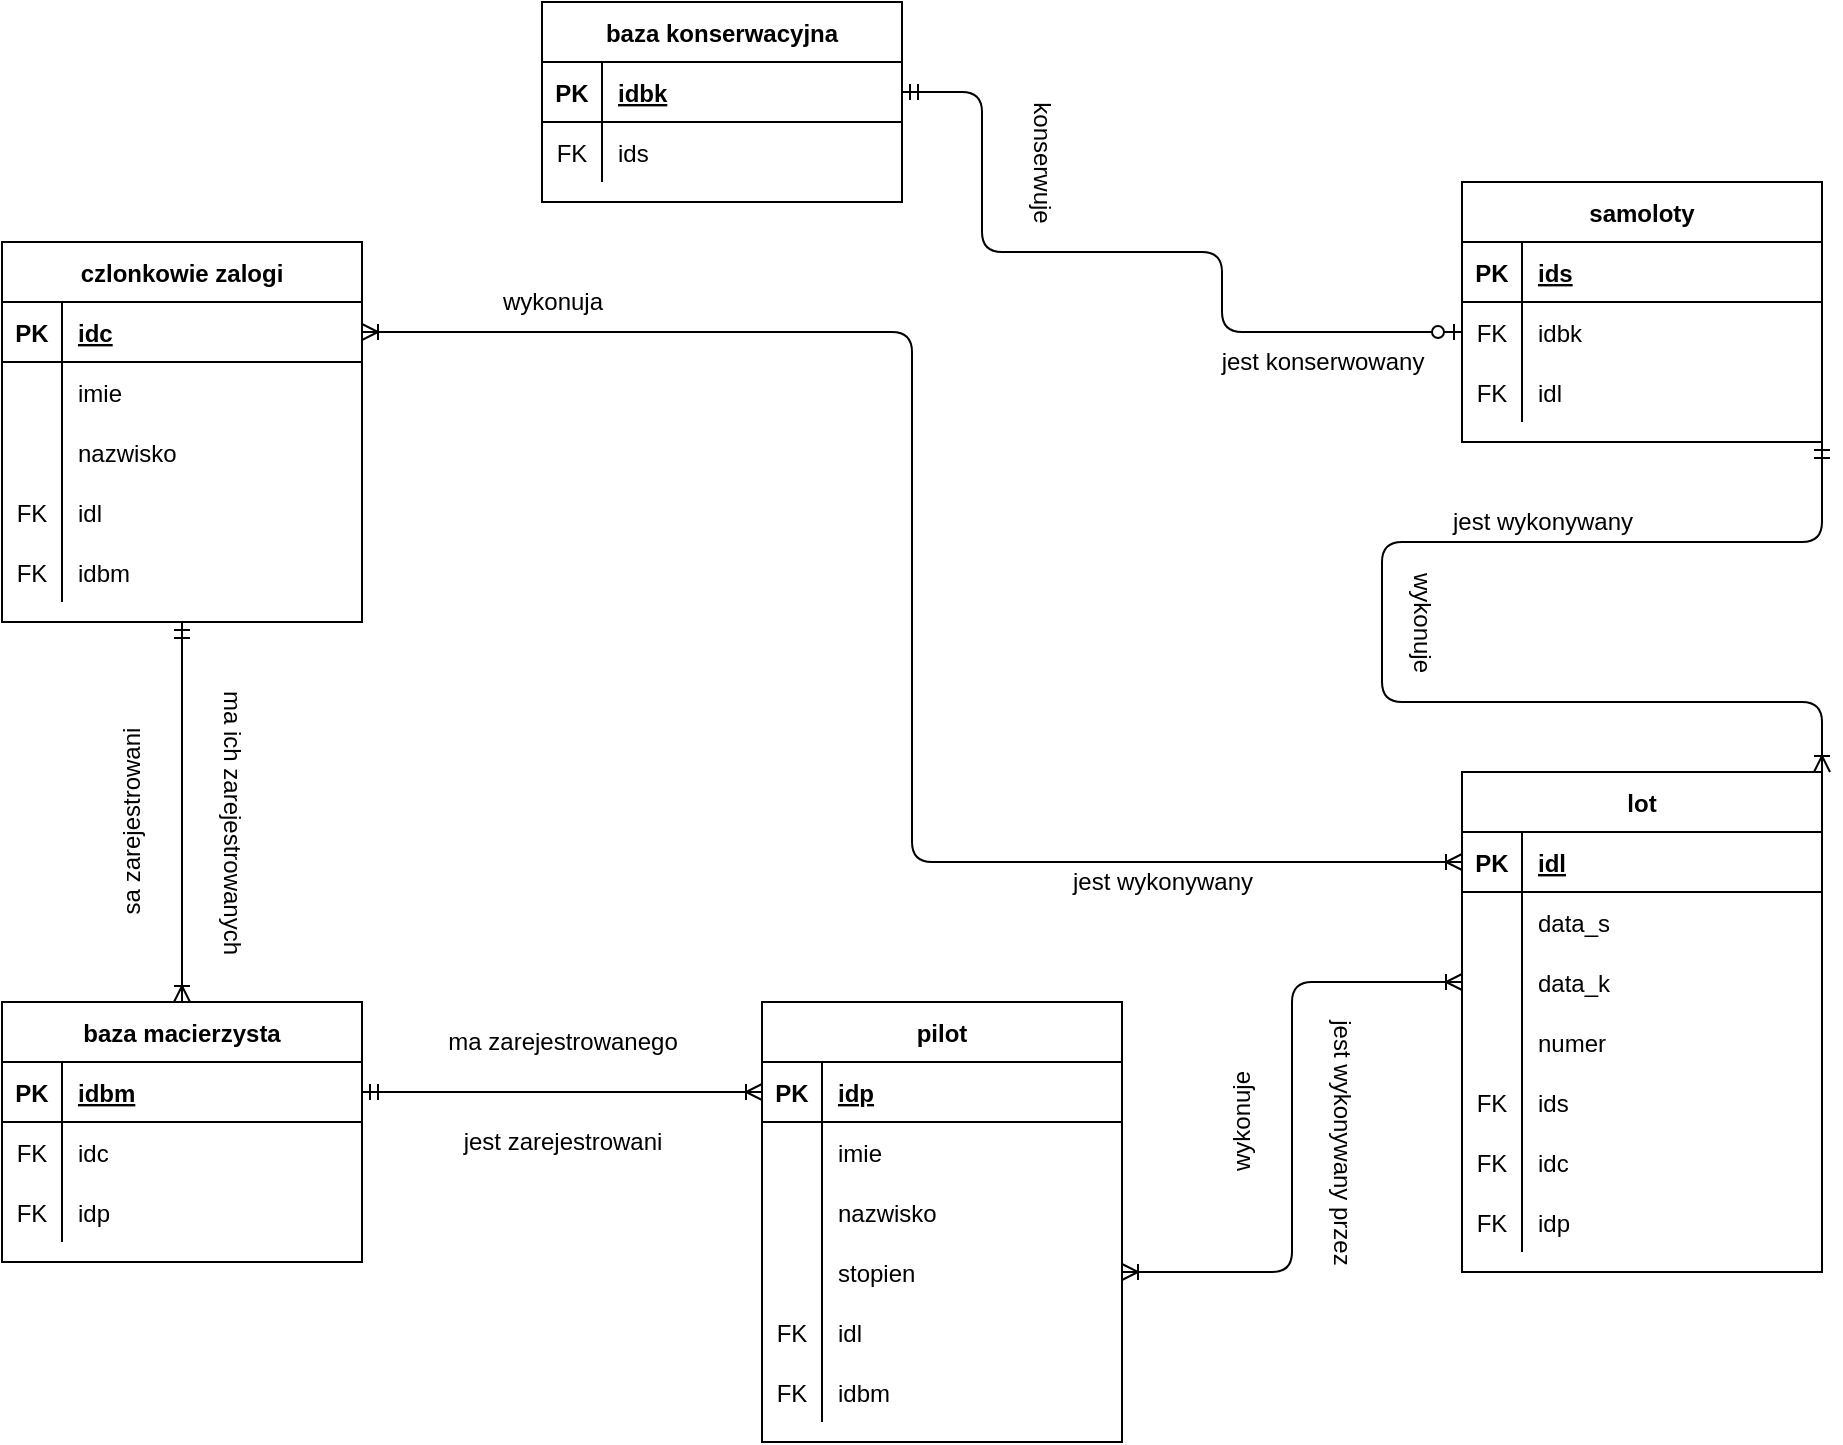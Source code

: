 <mxfile version="13.7.3" type="github">
  <diagram id="u0zVZeL-fCIfDyML3wyE" name="Page-1">
    <mxGraphModel dx="1382" dy="1964" grid="1" gridSize="10" guides="1" tooltips="1" connect="1" arrows="1" fold="1" page="1" pageScale="1" pageWidth="827" pageHeight="1169" math="0" shadow="0">
      <root>
        <mxCell id="0" />
        <mxCell id="1" parent="0" />
        <mxCell id="rweDv9cfRNjUbK9W2Be7-40" value="baza macierzysta" style="shape=table;startSize=30;container=1;collapsible=1;childLayout=tableLayout;fixedRows=1;rowLines=0;fontStyle=1;align=center;resizeLast=1;" vertex="1" parent="1">
          <mxGeometry x="20" y="450" width="180" height="130" as="geometry" />
        </mxCell>
        <mxCell id="rweDv9cfRNjUbK9W2Be7-41" value="" style="shape=partialRectangle;collapsible=0;dropTarget=0;pointerEvents=0;fillColor=none;top=0;left=0;bottom=1;right=0;points=[[0,0.5],[1,0.5]];portConstraint=eastwest;" vertex="1" parent="rweDv9cfRNjUbK9W2Be7-40">
          <mxGeometry y="30" width="180" height="30" as="geometry" />
        </mxCell>
        <mxCell id="rweDv9cfRNjUbK9W2Be7-42" value="PK" style="shape=partialRectangle;connectable=0;fillColor=none;top=0;left=0;bottom=0;right=0;fontStyle=1;overflow=hidden;" vertex="1" parent="rweDv9cfRNjUbK9W2Be7-41">
          <mxGeometry width="30" height="30" as="geometry" />
        </mxCell>
        <mxCell id="rweDv9cfRNjUbK9W2Be7-43" value="idbm" style="shape=partialRectangle;connectable=0;fillColor=none;top=0;left=0;bottom=0;right=0;align=left;spacingLeft=6;fontStyle=5;overflow=hidden;" vertex="1" parent="rweDv9cfRNjUbK9W2Be7-41">
          <mxGeometry x="30" width="150" height="30" as="geometry" />
        </mxCell>
        <mxCell id="rweDv9cfRNjUbK9W2Be7-44" value="" style="shape=partialRectangle;collapsible=0;dropTarget=0;pointerEvents=0;fillColor=none;top=0;left=0;bottom=0;right=0;points=[[0,0.5],[1,0.5]];portConstraint=eastwest;" vertex="1" parent="rweDv9cfRNjUbK9W2Be7-40">
          <mxGeometry y="60" width="180" height="30" as="geometry" />
        </mxCell>
        <mxCell id="rweDv9cfRNjUbK9W2Be7-45" value="FK" style="shape=partialRectangle;connectable=0;fillColor=none;top=0;left=0;bottom=0;right=0;editable=1;overflow=hidden;" vertex="1" parent="rweDv9cfRNjUbK9W2Be7-44">
          <mxGeometry width="30" height="30" as="geometry" />
        </mxCell>
        <mxCell id="rweDv9cfRNjUbK9W2Be7-46" value="idc" style="shape=partialRectangle;connectable=0;fillColor=none;top=0;left=0;bottom=0;right=0;align=left;spacingLeft=6;overflow=hidden;" vertex="1" parent="rweDv9cfRNjUbK9W2Be7-44">
          <mxGeometry x="30" width="150" height="30" as="geometry" />
        </mxCell>
        <mxCell id="rweDv9cfRNjUbK9W2Be7-47" value="" style="shape=partialRectangle;collapsible=0;dropTarget=0;pointerEvents=0;fillColor=none;top=0;left=0;bottom=0;right=0;points=[[0,0.5],[1,0.5]];portConstraint=eastwest;" vertex="1" parent="rweDv9cfRNjUbK9W2Be7-40">
          <mxGeometry y="90" width="180" height="30" as="geometry" />
        </mxCell>
        <mxCell id="rweDv9cfRNjUbK9W2Be7-48" value="FK" style="shape=partialRectangle;connectable=0;fillColor=none;top=0;left=0;bottom=0;right=0;editable=1;overflow=hidden;" vertex="1" parent="rweDv9cfRNjUbK9W2Be7-47">
          <mxGeometry width="30" height="30" as="geometry" />
        </mxCell>
        <mxCell id="rweDv9cfRNjUbK9W2Be7-49" value="idp" style="shape=partialRectangle;connectable=0;fillColor=none;top=0;left=0;bottom=0;right=0;align=left;spacingLeft=6;overflow=hidden;" vertex="1" parent="rweDv9cfRNjUbK9W2Be7-47">
          <mxGeometry x="30" width="150" height="30" as="geometry" />
        </mxCell>
        <mxCell id="rweDv9cfRNjUbK9W2Be7-122" value="" style="edgeStyle=orthogonalEdgeStyle;fontSize=12;html=1;endArrow=ERoneToMany;startArrow=ERmandOne;entryX=1;entryY=0;entryDx=0;entryDy=0;exitX=1;exitY=1;exitDx=0;exitDy=0;" edge="1" parent="1" source="rweDv9cfRNjUbK9W2Be7-1" target="rweDv9cfRNjUbK9W2Be7-53">
          <mxGeometry width="100" height="100" relative="1" as="geometry">
            <mxPoint x="680" y="390" as="sourcePoint" />
            <mxPoint x="780" y="290" as="targetPoint" />
            <Array as="points">
              <mxPoint x="930" y="220" />
              <mxPoint x="710" y="220" />
              <mxPoint x="710" y="300" />
              <mxPoint x="930" y="300" />
            </Array>
          </mxGeometry>
        </mxCell>
        <mxCell id="rweDv9cfRNjUbK9W2Be7-123" value="" style="edgeStyle=orthogonalEdgeStyle;fontSize=12;html=1;endArrow=ERoneToMany;startArrow=ERoneToMany;entryX=0;entryY=0.5;entryDx=0;entryDy=0;exitX=1;exitY=0.5;exitDx=0;exitDy=0;" edge="1" parent="1" source="rweDv9cfRNjUbK9W2Be7-37" target="rweDv9cfRNjUbK9W2Be7-60">
          <mxGeometry width="100" height="100" relative="1" as="geometry">
            <mxPoint x="630" y="590" as="sourcePoint" />
            <mxPoint x="730" y="490" as="targetPoint" />
          </mxGeometry>
        </mxCell>
        <mxCell id="rweDv9cfRNjUbK9W2Be7-124" value="" style="edgeStyle=orthogonalEdgeStyle;fontSize=12;html=1;endArrow=ERoneToMany;startArrow=ERoneToMany;entryX=0;entryY=0.5;entryDx=0;entryDy=0;exitX=1;exitY=0.5;exitDx=0;exitDy=0;" edge="1" parent="1" source="rweDv9cfRNjUbK9W2Be7-15" target="rweDv9cfRNjUbK9W2Be7-54">
          <mxGeometry width="100" height="100" relative="1" as="geometry">
            <mxPoint x="600" y="420" as="sourcePoint" />
            <mxPoint x="700" y="320" as="targetPoint" />
          </mxGeometry>
        </mxCell>
        <mxCell id="rweDv9cfRNjUbK9W2Be7-125" value="" style="edgeStyle=orthogonalEdgeStyle;fontSize=12;html=1;endArrow=ERzeroToOne;startArrow=ERmandOne;entryX=0;entryY=0.5;entryDx=0;entryDy=0;exitX=1;exitY=0.5;exitDx=0;exitDy=0;" edge="1" parent="1" source="rweDv9cfRNjUbK9W2Be7-88" target="rweDv9cfRNjUbK9W2Be7-5">
          <mxGeometry width="100" height="100" relative="1" as="geometry">
            <mxPoint x="610" y="90" as="sourcePoint" />
            <mxPoint x="710" y="-10" as="targetPoint" />
            <Array as="points">
              <mxPoint x="510" y="-5" />
              <mxPoint x="510" y="75" />
              <mxPoint x="630" y="75" />
              <mxPoint x="630" y="115" />
            </Array>
          </mxGeometry>
        </mxCell>
        <mxCell id="rweDv9cfRNjUbK9W2Be7-126" value="" style="edgeStyle=orthogonalEdgeStyle;fontSize=12;html=1;endArrow=ERoneToMany;startArrow=ERmandOne;entryX=0;entryY=0.5;entryDx=0;entryDy=0;exitX=1;exitY=0.5;exitDx=0;exitDy=0;" edge="1" parent="1" source="rweDv9cfRNjUbK9W2Be7-41" target="rweDv9cfRNjUbK9W2Be7-28">
          <mxGeometry width="100" height="100" relative="1" as="geometry">
            <mxPoint x="270" y="620" as="sourcePoint" />
            <mxPoint x="370" y="520" as="targetPoint" />
          </mxGeometry>
        </mxCell>
        <mxCell id="rweDv9cfRNjUbK9W2Be7-27" value="pilot" style="shape=table;startSize=30;container=1;collapsible=1;childLayout=tableLayout;fixedRows=1;rowLines=0;fontStyle=1;align=center;resizeLast=1;" vertex="1" parent="1">
          <mxGeometry x="400" y="450" width="180" height="220" as="geometry" />
        </mxCell>
        <mxCell id="rweDv9cfRNjUbK9W2Be7-28" value="" style="shape=partialRectangle;collapsible=0;dropTarget=0;pointerEvents=0;fillColor=none;top=0;left=0;bottom=1;right=0;points=[[0,0.5],[1,0.5]];portConstraint=eastwest;" vertex="1" parent="rweDv9cfRNjUbK9W2Be7-27">
          <mxGeometry y="30" width="180" height="30" as="geometry" />
        </mxCell>
        <mxCell id="rweDv9cfRNjUbK9W2Be7-29" value="PK" style="shape=partialRectangle;connectable=0;fillColor=none;top=0;left=0;bottom=0;right=0;fontStyle=1;overflow=hidden;" vertex="1" parent="rweDv9cfRNjUbK9W2Be7-28">
          <mxGeometry width="30" height="30" as="geometry" />
        </mxCell>
        <mxCell id="rweDv9cfRNjUbK9W2Be7-30" value="idp" style="shape=partialRectangle;connectable=0;fillColor=none;top=0;left=0;bottom=0;right=0;align=left;spacingLeft=6;fontStyle=5;overflow=hidden;" vertex="1" parent="rweDv9cfRNjUbK9W2Be7-28">
          <mxGeometry x="30" width="150" height="30" as="geometry" />
        </mxCell>
        <mxCell id="rweDv9cfRNjUbK9W2Be7-31" value="" style="shape=partialRectangle;collapsible=0;dropTarget=0;pointerEvents=0;fillColor=none;top=0;left=0;bottom=0;right=0;points=[[0,0.5],[1,0.5]];portConstraint=eastwest;" vertex="1" parent="rweDv9cfRNjUbK9W2Be7-27">
          <mxGeometry y="60" width="180" height="30" as="geometry" />
        </mxCell>
        <mxCell id="rweDv9cfRNjUbK9W2Be7-32" value="" style="shape=partialRectangle;connectable=0;fillColor=none;top=0;left=0;bottom=0;right=0;editable=1;overflow=hidden;" vertex="1" parent="rweDv9cfRNjUbK9W2Be7-31">
          <mxGeometry width="30" height="30" as="geometry" />
        </mxCell>
        <mxCell id="rweDv9cfRNjUbK9W2Be7-33" value="imie" style="shape=partialRectangle;connectable=0;fillColor=none;top=0;left=0;bottom=0;right=0;align=left;spacingLeft=6;overflow=hidden;" vertex="1" parent="rweDv9cfRNjUbK9W2Be7-31">
          <mxGeometry x="30" width="150" height="30" as="geometry" />
        </mxCell>
        <mxCell id="rweDv9cfRNjUbK9W2Be7-34" value="" style="shape=partialRectangle;collapsible=0;dropTarget=0;pointerEvents=0;fillColor=none;top=0;left=0;bottom=0;right=0;points=[[0,0.5],[1,0.5]];portConstraint=eastwest;" vertex="1" parent="rweDv9cfRNjUbK9W2Be7-27">
          <mxGeometry y="90" width="180" height="30" as="geometry" />
        </mxCell>
        <mxCell id="rweDv9cfRNjUbK9W2Be7-35" value="" style="shape=partialRectangle;connectable=0;fillColor=none;top=0;left=0;bottom=0;right=0;editable=1;overflow=hidden;" vertex="1" parent="rweDv9cfRNjUbK9W2Be7-34">
          <mxGeometry width="30" height="30" as="geometry" />
        </mxCell>
        <mxCell id="rweDv9cfRNjUbK9W2Be7-36" value="nazwisko" style="shape=partialRectangle;connectable=0;fillColor=none;top=0;left=0;bottom=0;right=0;align=left;spacingLeft=6;overflow=hidden;" vertex="1" parent="rweDv9cfRNjUbK9W2Be7-34">
          <mxGeometry x="30" width="150" height="30" as="geometry" />
        </mxCell>
        <mxCell id="rweDv9cfRNjUbK9W2Be7-37" value="" style="shape=partialRectangle;collapsible=0;dropTarget=0;pointerEvents=0;fillColor=none;top=0;left=0;bottom=0;right=0;points=[[0,0.5],[1,0.5]];portConstraint=eastwest;" vertex="1" parent="rweDv9cfRNjUbK9W2Be7-27">
          <mxGeometry y="120" width="180" height="30" as="geometry" />
        </mxCell>
        <mxCell id="rweDv9cfRNjUbK9W2Be7-38" value="" style="shape=partialRectangle;connectable=0;fillColor=none;top=0;left=0;bottom=0;right=0;editable=1;overflow=hidden;" vertex="1" parent="rweDv9cfRNjUbK9W2Be7-37">
          <mxGeometry width="30" height="30" as="geometry" />
        </mxCell>
        <mxCell id="rweDv9cfRNjUbK9W2Be7-39" value="stopien" style="shape=partialRectangle;connectable=0;fillColor=none;top=0;left=0;bottom=0;right=0;align=left;spacingLeft=6;overflow=hidden;" vertex="1" parent="rweDv9cfRNjUbK9W2Be7-37">
          <mxGeometry x="30" width="150" height="30" as="geometry" />
        </mxCell>
        <mxCell id="rweDv9cfRNjUbK9W2Be7-110" style="shape=partialRectangle;collapsible=0;dropTarget=0;pointerEvents=0;fillColor=none;top=0;left=0;bottom=0;right=0;points=[[0,0.5],[1,0.5]];portConstraint=eastwest;" vertex="1" parent="rweDv9cfRNjUbK9W2Be7-27">
          <mxGeometry y="150" width="180" height="30" as="geometry" />
        </mxCell>
        <mxCell id="rweDv9cfRNjUbK9W2Be7-111" value="FK" style="shape=partialRectangle;connectable=0;fillColor=none;top=0;left=0;bottom=0;right=0;editable=1;overflow=hidden;" vertex="1" parent="rweDv9cfRNjUbK9W2Be7-110">
          <mxGeometry width="30" height="30" as="geometry" />
        </mxCell>
        <mxCell id="rweDv9cfRNjUbK9W2Be7-112" value="idl" style="shape=partialRectangle;connectable=0;fillColor=none;top=0;left=0;bottom=0;right=0;align=left;spacingLeft=6;overflow=hidden;" vertex="1" parent="rweDv9cfRNjUbK9W2Be7-110">
          <mxGeometry x="30" width="150" height="30" as="geometry" />
        </mxCell>
        <mxCell id="rweDv9cfRNjUbK9W2Be7-113" style="shape=partialRectangle;collapsible=0;dropTarget=0;pointerEvents=0;fillColor=none;top=0;left=0;bottom=0;right=0;points=[[0,0.5],[1,0.5]];portConstraint=eastwest;" vertex="1" parent="rweDv9cfRNjUbK9W2Be7-27">
          <mxGeometry y="180" width="180" height="30" as="geometry" />
        </mxCell>
        <mxCell id="rweDv9cfRNjUbK9W2Be7-114" value="FK" style="shape=partialRectangle;connectable=0;fillColor=none;top=0;left=0;bottom=0;right=0;editable=1;overflow=hidden;" vertex="1" parent="rweDv9cfRNjUbK9W2Be7-113">
          <mxGeometry width="30" height="30" as="geometry" />
        </mxCell>
        <mxCell id="rweDv9cfRNjUbK9W2Be7-115" value="idbm" style="shape=partialRectangle;connectable=0;fillColor=none;top=0;left=0;bottom=0;right=0;align=left;spacingLeft=6;overflow=hidden;" vertex="1" parent="rweDv9cfRNjUbK9W2Be7-113">
          <mxGeometry x="30" width="150" height="30" as="geometry" />
        </mxCell>
        <mxCell id="rweDv9cfRNjUbK9W2Be7-127" value="" style="edgeStyle=orthogonalEdgeStyle;fontSize=12;html=1;endArrow=ERoneToMany;startArrow=ERmandOne;entryX=0.5;entryY=0;entryDx=0;entryDy=0;exitX=0.5;exitY=1;exitDx=0;exitDy=0;" edge="1" parent="1" source="rweDv9cfRNjUbK9W2Be7-14" target="rweDv9cfRNjUbK9W2Be7-40">
          <mxGeometry width="100" height="100" relative="1" as="geometry">
            <mxPoint x="100" y="440" as="sourcePoint" />
            <mxPoint x="200" y="340" as="targetPoint" />
          </mxGeometry>
        </mxCell>
        <mxCell id="rweDv9cfRNjUbK9W2Be7-53" value="lot" style="shape=table;startSize=30;container=1;collapsible=1;childLayout=tableLayout;fixedRows=1;rowLines=0;fontStyle=1;align=center;resizeLast=1;" vertex="1" parent="1">
          <mxGeometry x="750" y="335" width="180" height="250" as="geometry" />
        </mxCell>
        <mxCell id="rweDv9cfRNjUbK9W2Be7-54" value="" style="shape=partialRectangle;collapsible=0;dropTarget=0;pointerEvents=0;fillColor=none;top=0;left=0;bottom=1;right=0;points=[[0,0.5],[1,0.5]];portConstraint=eastwest;" vertex="1" parent="rweDv9cfRNjUbK9W2Be7-53">
          <mxGeometry y="30" width="180" height="30" as="geometry" />
        </mxCell>
        <mxCell id="rweDv9cfRNjUbK9W2Be7-55" value="PK" style="shape=partialRectangle;connectable=0;fillColor=none;top=0;left=0;bottom=0;right=0;fontStyle=1;overflow=hidden;" vertex="1" parent="rweDv9cfRNjUbK9W2Be7-54">
          <mxGeometry width="30" height="30" as="geometry" />
        </mxCell>
        <mxCell id="rweDv9cfRNjUbK9W2Be7-56" value="idl" style="shape=partialRectangle;connectable=0;fillColor=none;top=0;left=0;bottom=0;right=0;align=left;spacingLeft=6;fontStyle=5;overflow=hidden;" vertex="1" parent="rweDv9cfRNjUbK9W2Be7-54">
          <mxGeometry x="30" width="150" height="30" as="geometry" />
        </mxCell>
        <mxCell id="rweDv9cfRNjUbK9W2Be7-57" value="" style="shape=partialRectangle;collapsible=0;dropTarget=0;pointerEvents=0;fillColor=none;top=0;left=0;bottom=0;right=0;points=[[0,0.5],[1,0.5]];portConstraint=eastwest;" vertex="1" parent="rweDv9cfRNjUbK9W2Be7-53">
          <mxGeometry y="60" width="180" height="30" as="geometry" />
        </mxCell>
        <mxCell id="rweDv9cfRNjUbK9W2Be7-58" value="" style="shape=partialRectangle;connectable=0;fillColor=none;top=0;left=0;bottom=0;right=0;editable=1;overflow=hidden;" vertex="1" parent="rweDv9cfRNjUbK9W2Be7-57">
          <mxGeometry width="30" height="30" as="geometry" />
        </mxCell>
        <mxCell id="rweDv9cfRNjUbK9W2Be7-59" value="data_s" style="shape=partialRectangle;connectable=0;fillColor=none;top=0;left=0;bottom=0;right=0;align=left;spacingLeft=6;overflow=hidden;" vertex="1" parent="rweDv9cfRNjUbK9W2Be7-57">
          <mxGeometry x="30" width="150" height="30" as="geometry" />
        </mxCell>
        <mxCell id="rweDv9cfRNjUbK9W2Be7-60" value="" style="shape=partialRectangle;collapsible=0;dropTarget=0;pointerEvents=0;fillColor=none;top=0;left=0;bottom=0;right=0;points=[[0,0.5],[1,0.5]];portConstraint=eastwest;" vertex="1" parent="rweDv9cfRNjUbK9W2Be7-53">
          <mxGeometry y="90" width="180" height="30" as="geometry" />
        </mxCell>
        <mxCell id="rweDv9cfRNjUbK9W2Be7-61" value="" style="shape=partialRectangle;connectable=0;fillColor=none;top=0;left=0;bottom=0;right=0;editable=1;overflow=hidden;" vertex="1" parent="rweDv9cfRNjUbK9W2Be7-60">
          <mxGeometry width="30" height="30" as="geometry" />
        </mxCell>
        <mxCell id="rweDv9cfRNjUbK9W2Be7-62" value="data_k" style="shape=partialRectangle;connectable=0;fillColor=none;top=0;left=0;bottom=0;right=0;align=left;spacingLeft=6;overflow=hidden;" vertex="1" parent="rweDv9cfRNjUbK9W2Be7-60">
          <mxGeometry x="30" width="150" height="30" as="geometry" />
        </mxCell>
        <mxCell id="rweDv9cfRNjUbK9W2Be7-63" value="" style="shape=partialRectangle;collapsible=0;dropTarget=0;pointerEvents=0;fillColor=none;top=0;left=0;bottom=0;right=0;points=[[0,0.5],[1,0.5]];portConstraint=eastwest;" vertex="1" parent="rweDv9cfRNjUbK9W2Be7-53">
          <mxGeometry y="120" width="180" height="30" as="geometry" />
        </mxCell>
        <mxCell id="rweDv9cfRNjUbK9W2Be7-64" value="" style="shape=partialRectangle;connectable=0;fillColor=none;top=0;left=0;bottom=0;right=0;editable=1;overflow=hidden;" vertex="1" parent="rweDv9cfRNjUbK9W2Be7-63">
          <mxGeometry width="30" height="30" as="geometry" />
        </mxCell>
        <mxCell id="rweDv9cfRNjUbK9W2Be7-65" value="numer" style="shape=partialRectangle;connectable=0;fillColor=none;top=0;left=0;bottom=0;right=0;align=left;spacingLeft=6;overflow=hidden;" vertex="1" parent="rweDv9cfRNjUbK9W2Be7-63">
          <mxGeometry x="30" width="150" height="30" as="geometry" />
        </mxCell>
        <mxCell id="rweDv9cfRNjUbK9W2Be7-116" style="shape=partialRectangle;collapsible=0;dropTarget=0;pointerEvents=0;fillColor=none;top=0;left=0;bottom=0;right=0;points=[[0,0.5],[1,0.5]];portConstraint=eastwest;" vertex="1" parent="rweDv9cfRNjUbK9W2Be7-53">
          <mxGeometry y="150" width="180" height="30" as="geometry" />
        </mxCell>
        <mxCell id="rweDv9cfRNjUbK9W2Be7-117" value="FK" style="shape=partialRectangle;connectable=0;fillColor=none;top=0;left=0;bottom=0;right=0;editable=1;overflow=hidden;" vertex="1" parent="rweDv9cfRNjUbK9W2Be7-116">
          <mxGeometry width="30" height="30" as="geometry" />
        </mxCell>
        <mxCell id="rweDv9cfRNjUbK9W2Be7-118" value="ids" style="shape=partialRectangle;connectable=0;fillColor=none;top=0;left=0;bottom=0;right=0;align=left;spacingLeft=6;overflow=hidden;" vertex="1" parent="rweDv9cfRNjUbK9W2Be7-116">
          <mxGeometry x="30" width="150" height="30" as="geometry" />
        </mxCell>
        <mxCell id="rweDv9cfRNjUbK9W2Be7-131" style="shape=partialRectangle;collapsible=0;dropTarget=0;pointerEvents=0;fillColor=none;top=0;left=0;bottom=0;right=0;points=[[0,0.5],[1,0.5]];portConstraint=eastwest;" vertex="1" parent="rweDv9cfRNjUbK9W2Be7-53">
          <mxGeometry y="180" width="180" height="30" as="geometry" />
        </mxCell>
        <mxCell id="rweDv9cfRNjUbK9W2Be7-132" value="FK" style="shape=partialRectangle;connectable=0;fillColor=none;top=0;left=0;bottom=0;right=0;editable=1;overflow=hidden;" vertex="1" parent="rweDv9cfRNjUbK9W2Be7-131">
          <mxGeometry width="30" height="30" as="geometry" />
        </mxCell>
        <mxCell id="rweDv9cfRNjUbK9W2Be7-133" value="idc" style="shape=partialRectangle;connectable=0;fillColor=none;top=0;left=0;bottom=0;right=0;align=left;spacingLeft=6;overflow=hidden;" vertex="1" parent="rweDv9cfRNjUbK9W2Be7-131">
          <mxGeometry x="30" width="150" height="30" as="geometry" />
        </mxCell>
        <mxCell id="rweDv9cfRNjUbK9W2Be7-134" style="shape=partialRectangle;collapsible=0;dropTarget=0;pointerEvents=0;fillColor=none;top=0;left=0;bottom=0;right=0;points=[[0,0.5],[1,0.5]];portConstraint=eastwest;" vertex="1" parent="rweDv9cfRNjUbK9W2Be7-53">
          <mxGeometry y="210" width="180" height="30" as="geometry" />
        </mxCell>
        <mxCell id="rweDv9cfRNjUbK9W2Be7-135" value="FK" style="shape=partialRectangle;connectable=0;fillColor=none;top=0;left=0;bottom=0;right=0;editable=1;overflow=hidden;" vertex="1" parent="rweDv9cfRNjUbK9W2Be7-134">
          <mxGeometry width="30" height="30" as="geometry" />
        </mxCell>
        <mxCell id="rweDv9cfRNjUbK9W2Be7-136" value="idp" style="shape=partialRectangle;connectable=0;fillColor=none;top=0;left=0;bottom=0;right=0;align=left;spacingLeft=6;overflow=hidden;" vertex="1" parent="rweDv9cfRNjUbK9W2Be7-134">
          <mxGeometry x="30" width="150" height="30" as="geometry" />
        </mxCell>
        <mxCell id="rweDv9cfRNjUbK9W2Be7-137" value="konserwuje" style="text;html=1;align=center;verticalAlign=middle;resizable=0;points=[];autosize=1;rotation=90;" vertex="1" parent="1">
          <mxGeometry x="500" y="20" width="80" height="20" as="geometry" />
        </mxCell>
        <mxCell id="rweDv9cfRNjUbK9W2Be7-138" value="jest konserwowany" style="text;html=1;align=center;verticalAlign=middle;resizable=0;points=[];autosize=1;" vertex="1" parent="1">
          <mxGeometry x="620" y="120" width="120" height="20" as="geometry" />
        </mxCell>
        <mxCell id="rweDv9cfRNjUbK9W2Be7-1" value="samoloty" style="shape=table;startSize=30;container=1;collapsible=1;childLayout=tableLayout;fixedRows=1;rowLines=0;fontStyle=1;align=center;resizeLast=1;" vertex="1" parent="1">
          <mxGeometry x="750" y="40" width="180" height="130" as="geometry" />
        </mxCell>
        <mxCell id="rweDv9cfRNjUbK9W2Be7-2" value="" style="shape=partialRectangle;collapsible=0;dropTarget=0;pointerEvents=0;fillColor=none;top=0;left=0;bottom=1;right=0;points=[[0,0.5],[1,0.5]];portConstraint=eastwest;" vertex="1" parent="rweDv9cfRNjUbK9W2Be7-1">
          <mxGeometry y="30" width="180" height="30" as="geometry" />
        </mxCell>
        <mxCell id="rweDv9cfRNjUbK9W2Be7-3" value="PK" style="shape=partialRectangle;connectable=0;fillColor=none;top=0;left=0;bottom=0;right=0;fontStyle=1;overflow=hidden;" vertex="1" parent="rweDv9cfRNjUbK9W2Be7-2">
          <mxGeometry width="30" height="30" as="geometry" />
        </mxCell>
        <mxCell id="rweDv9cfRNjUbK9W2Be7-4" value="ids" style="shape=partialRectangle;connectable=0;fillColor=none;top=0;left=0;bottom=0;right=0;align=left;spacingLeft=6;fontStyle=5;overflow=hidden;" vertex="1" parent="rweDv9cfRNjUbK9W2Be7-2">
          <mxGeometry x="30" width="150" height="30" as="geometry" />
        </mxCell>
        <mxCell id="rweDv9cfRNjUbK9W2Be7-5" value="" style="shape=partialRectangle;collapsible=0;dropTarget=0;pointerEvents=0;fillColor=none;top=0;left=0;bottom=0;right=0;points=[[0,0.5],[1,0.5]];portConstraint=eastwest;" vertex="1" parent="rweDv9cfRNjUbK9W2Be7-1">
          <mxGeometry y="60" width="180" height="30" as="geometry" />
        </mxCell>
        <mxCell id="rweDv9cfRNjUbK9W2Be7-6" value="FK" style="shape=partialRectangle;connectable=0;fillColor=none;top=0;left=0;bottom=0;right=0;editable=1;overflow=hidden;" vertex="1" parent="rweDv9cfRNjUbK9W2Be7-5">
          <mxGeometry width="30" height="30" as="geometry" />
        </mxCell>
        <mxCell id="rweDv9cfRNjUbK9W2Be7-7" value="idbk" style="shape=partialRectangle;connectable=0;fillColor=none;top=0;left=0;bottom=0;right=0;align=left;spacingLeft=6;overflow=hidden;" vertex="1" parent="rweDv9cfRNjUbK9W2Be7-5">
          <mxGeometry x="30" width="150" height="30" as="geometry" />
        </mxCell>
        <mxCell id="rweDv9cfRNjUbK9W2Be7-8" value="" style="shape=partialRectangle;collapsible=0;dropTarget=0;pointerEvents=0;fillColor=none;top=0;left=0;bottom=0;right=0;points=[[0,0.5],[1,0.5]];portConstraint=eastwest;" vertex="1" parent="rweDv9cfRNjUbK9W2Be7-1">
          <mxGeometry y="90" width="180" height="30" as="geometry" />
        </mxCell>
        <mxCell id="rweDv9cfRNjUbK9W2Be7-9" value="FK" style="shape=partialRectangle;connectable=0;fillColor=none;top=0;left=0;bottom=0;right=0;editable=1;overflow=hidden;" vertex="1" parent="rweDv9cfRNjUbK9W2Be7-8">
          <mxGeometry width="30" height="30" as="geometry" />
        </mxCell>
        <mxCell id="rweDv9cfRNjUbK9W2Be7-10" value="idl" style="shape=partialRectangle;connectable=0;fillColor=none;top=0;left=0;bottom=0;right=0;align=left;spacingLeft=6;overflow=hidden;" vertex="1" parent="rweDv9cfRNjUbK9W2Be7-8">
          <mxGeometry x="30" width="150" height="30" as="geometry" />
        </mxCell>
        <mxCell id="rweDv9cfRNjUbK9W2Be7-139" value="jest wykonywany" style="text;html=1;align=center;verticalAlign=middle;resizable=0;points=[];autosize=1;" vertex="1" parent="1">
          <mxGeometry x="735" y="200" width="110" height="20" as="geometry" />
        </mxCell>
        <mxCell id="rweDv9cfRNjUbK9W2Be7-140" value="wykonuje" style="text;html=1;align=center;verticalAlign=middle;resizable=0;points=[];autosize=1;rotation=90;" vertex="1" parent="1">
          <mxGeometry x="695" y="250" width="70" height="20" as="geometry" />
        </mxCell>
        <mxCell id="rweDv9cfRNjUbK9W2Be7-141" value="wykonuja" style="text;html=1;align=center;verticalAlign=middle;resizable=0;points=[];autosize=1;rotation=0;" vertex="1" parent="1">
          <mxGeometry x="260" y="90" width="70" height="20" as="geometry" />
        </mxCell>
        <mxCell id="rweDv9cfRNjUbK9W2Be7-142" value="ma zarejestrowanego" style="text;html=1;align=center;verticalAlign=middle;resizable=0;points=[];autosize=1;" vertex="1" parent="1">
          <mxGeometry x="235" y="460" width="130" height="20" as="geometry" />
        </mxCell>
        <mxCell id="rweDv9cfRNjUbK9W2Be7-143" value="jest zarejestrowani" style="text;html=1;align=center;verticalAlign=middle;resizable=0;points=[];autosize=1;" vertex="1" parent="1">
          <mxGeometry x="245" y="510" width="110" height="20" as="geometry" />
        </mxCell>
        <mxCell id="rweDv9cfRNjUbK9W2Be7-144" value="jest wykonywany przez" style="text;html=1;align=center;verticalAlign=middle;resizable=0;points=[];autosize=1;rotation=90;" vertex="1" parent="1">
          <mxGeometry x="620" y="510" width="140" height="20" as="geometry" />
        </mxCell>
        <mxCell id="rweDv9cfRNjUbK9W2Be7-145" value="wykonuje" style="text;html=1;align=center;verticalAlign=middle;resizable=0;points=[];autosize=1;rotation=-90;" vertex="1" parent="1">
          <mxGeometry x="605" y="500" width="70" height="20" as="geometry" />
        </mxCell>
        <mxCell id="rweDv9cfRNjUbK9W2Be7-146" value="jest wykonywany" style="text;html=1;align=center;verticalAlign=middle;resizable=0;points=[];autosize=1;" vertex="1" parent="1">
          <mxGeometry x="545" y="380" width="110" height="20" as="geometry" />
        </mxCell>
        <mxCell id="rweDv9cfRNjUbK9W2Be7-147" value="ma ich zarejestrowanych" style="text;html=1;align=center;verticalAlign=middle;resizable=0;points=[];autosize=1;rotation=90;" vertex="1" parent="1">
          <mxGeometry x="60" y="350" width="150" height="20" as="geometry" />
        </mxCell>
        <mxCell id="rweDv9cfRNjUbK9W2Be7-14" value="czlonkowie zalogi" style="shape=table;startSize=30;container=1;collapsible=1;childLayout=tableLayout;fixedRows=1;rowLines=0;fontStyle=1;align=center;resizeLast=1;" vertex="1" parent="1">
          <mxGeometry x="20" y="70" width="180" height="190" as="geometry" />
        </mxCell>
        <mxCell id="rweDv9cfRNjUbK9W2Be7-15" value="" style="shape=partialRectangle;collapsible=0;dropTarget=0;pointerEvents=0;fillColor=none;top=0;left=0;bottom=1;right=0;points=[[0,0.5],[1,0.5]];portConstraint=eastwest;" vertex="1" parent="rweDv9cfRNjUbK9W2Be7-14">
          <mxGeometry y="30" width="180" height="30" as="geometry" />
        </mxCell>
        <mxCell id="rweDv9cfRNjUbK9W2Be7-16" value="PK" style="shape=partialRectangle;connectable=0;fillColor=none;top=0;left=0;bottom=0;right=0;fontStyle=1;overflow=hidden;" vertex="1" parent="rweDv9cfRNjUbK9W2Be7-15">
          <mxGeometry width="30" height="30" as="geometry" />
        </mxCell>
        <mxCell id="rweDv9cfRNjUbK9W2Be7-17" value="idc" style="shape=partialRectangle;connectable=0;fillColor=none;top=0;left=0;bottom=0;right=0;align=left;spacingLeft=6;fontStyle=5;overflow=hidden;" vertex="1" parent="rweDv9cfRNjUbK9W2Be7-15">
          <mxGeometry x="30" width="150" height="30" as="geometry" />
        </mxCell>
        <mxCell id="rweDv9cfRNjUbK9W2Be7-18" value="" style="shape=partialRectangle;collapsible=0;dropTarget=0;pointerEvents=0;fillColor=none;top=0;left=0;bottom=0;right=0;points=[[0,0.5],[1,0.5]];portConstraint=eastwest;" vertex="1" parent="rweDv9cfRNjUbK9W2Be7-14">
          <mxGeometry y="60" width="180" height="30" as="geometry" />
        </mxCell>
        <mxCell id="rweDv9cfRNjUbK9W2Be7-19" value="" style="shape=partialRectangle;connectable=0;fillColor=none;top=0;left=0;bottom=0;right=0;editable=1;overflow=hidden;" vertex="1" parent="rweDv9cfRNjUbK9W2Be7-18">
          <mxGeometry width="30" height="30" as="geometry" />
        </mxCell>
        <mxCell id="rweDv9cfRNjUbK9W2Be7-20" value="imie" style="shape=partialRectangle;connectable=0;fillColor=none;top=0;left=0;bottom=0;right=0;align=left;spacingLeft=6;overflow=hidden;" vertex="1" parent="rweDv9cfRNjUbK9W2Be7-18">
          <mxGeometry x="30" width="150" height="30" as="geometry" />
        </mxCell>
        <mxCell id="rweDv9cfRNjUbK9W2Be7-128" style="shape=partialRectangle;collapsible=0;dropTarget=0;pointerEvents=0;fillColor=none;top=0;left=0;bottom=0;right=0;points=[[0,0.5],[1,0.5]];portConstraint=eastwest;" vertex="1" parent="rweDv9cfRNjUbK9W2Be7-14">
          <mxGeometry y="90" width="180" height="30" as="geometry" />
        </mxCell>
        <mxCell id="rweDv9cfRNjUbK9W2Be7-129" style="shape=partialRectangle;connectable=0;fillColor=none;top=0;left=0;bottom=0;right=0;editable=1;overflow=hidden;" vertex="1" parent="rweDv9cfRNjUbK9W2Be7-128">
          <mxGeometry width="30" height="30" as="geometry" />
        </mxCell>
        <mxCell id="rweDv9cfRNjUbK9W2Be7-130" value="nazwisko" style="shape=partialRectangle;connectable=0;fillColor=none;top=0;left=0;bottom=0;right=0;align=left;spacingLeft=6;overflow=hidden;" vertex="1" parent="rweDv9cfRNjUbK9W2Be7-128">
          <mxGeometry x="30" width="150" height="30" as="geometry" />
        </mxCell>
        <mxCell id="rweDv9cfRNjUbK9W2Be7-21" value="" style="shape=partialRectangle;collapsible=0;dropTarget=0;pointerEvents=0;fillColor=none;top=0;left=0;bottom=0;right=0;points=[[0,0.5],[1,0.5]];portConstraint=eastwest;" vertex="1" parent="rweDv9cfRNjUbK9W2Be7-14">
          <mxGeometry y="120" width="180" height="30" as="geometry" />
        </mxCell>
        <mxCell id="rweDv9cfRNjUbK9W2Be7-22" value="FK" style="shape=partialRectangle;connectable=0;fillColor=none;top=0;left=0;bottom=0;right=0;editable=1;overflow=hidden;" vertex="1" parent="rweDv9cfRNjUbK9W2Be7-21">
          <mxGeometry width="30" height="30" as="geometry" />
        </mxCell>
        <mxCell id="rweDv9cfRNjUbK9W2Be7-23" value="idl" style="shape=partialRectangle;connectable=0;fillColor=none;top=0;left=0;bottom=0;right=0;align=left;spacingLeft=6;overflow=hidden;" vertex="1" parent="rweDv9cfRNjUbK9W2Be7-21">
          <mxGeometry x="30" width="150" height="30" as="geometry" />
        </mxCell>
        <mxCell id="rweDv9cfRNjUbK9W2Be7-24" value="" style="shape=partialRectangle;collapsible=0;dropTarget=0;pointerEvents=0;fillColor=none;top=0;left=0;bottom=0;right=0;points=[[0,0.5],[1,0.5]];portConstraint=eastwest;" vertex="1" parent="rweDv9cfRNjUbK9W2Be7-14">
          <mxGeometry y="150" width="180" height="30" as="geometry" />
        </mxCell>
        <mxCell id="rweDv9cfRNjUbK9W2Be7-25" value="FK" style="shape=partialRectangle;connectable=0;fillColor=none;top=0;left=0;bottom=0;right=0;editable=1;overflow=hidden;" vertex="1" parent="rweDv9cfRNjUbK9W2Be7-24">
          <mxGeometry width="30" height="30" as="geometry" />
        </mxCell>
        <mxCell id="rweDv9cfRNjUbK9W2Be7-26" value="idbm" style="shape=partialRectangle;connectable=0;fillColor=none;top=0;left=0;bottom=0;right=0;align=left;spacingLeft=6;overflow=hidden;" vertex="1" parent="rweDv9cfRNjUbK9W2Be7-24">
          <mxGeometry x="30" width="150" height="30" as="geometry" />
        </mxCell>
        <mxCell id="rweDv9cfRNjUbK9W2Be7-87" value="baza konserwacyjna" style="shape=table;startSize=30;container=1;collapsible=1;childLayout=tableLayout;fixedRows=1;rowLines=0;fontStyle=1;align=center;resizeLast=1;" vertex="1" parent="1">
          <mxGeometry x="290" y="-50" width="180" height="100" as="geometry" />
        </mxCell>
        <mxCell id="rweDv9cfRNjUbK9W2Be7-88" value="" style="shape=partialRectangle;collapsible=0;dropTarget=0;pointerEvents=0;fillColor=none;top=0;left=0;bottom=1;right=0;points=[[0,0.5],[1,0.5]];portConstraint=eastwest;" vertex="1" parent="rweDv9cfRNjUbK9W2Be7-87">
          <mxGeometry y="30" width="180" height="30" as="geometry" />
        </mxCell>
        <mxCell id="rweDv9cfRNjUbK9W2Be7-89" value="PK" style="shape=partialRectangle;connectable=0;fillColor=none;top=0;left=0;bottom=0;right=0;fontStyle=1;overflow=hidden;" vertex="1" parent="rweDv9cfRNjUbK9W2Be7-88">
          <mxGeometry width="30" height="30" as="geometry" />
        </mxCell>
        <mxCell id="rweDv9cfRNjUbK9W2Be7-90" value="idbk" style="shape=partialRectangle;connectable=0;fillColor=none;top=0;left=0;bottom=0;right=0;align=left;spacingLeft=6;fontStyle=5;overflow=hidden;" vertex="1" parent="rweDv9cfRNjUbK9W2Be7-88">
          <mxGeometry x="30" width="150" height="30" as="geometry" />
        </mxCell>
        <mxCell id="rweDv9cfRNjUbK9W2Be7-91" value="" style="shape=partialRectangle;collapsible=0;dropTarget=0;pointerEvents=0;fillColor=none;top=0;left=0;bottom=0;right=0;points=[[0,0.5],[1,0.5]];portConstraint=eastwest;" vertex="1" parent="rweDv9cfRNjUbK9W2Be7-87">
          <mxGeometry y="60" width="180" height="30" as="geometry" />
        </mxCell>
        <mxCell id="rweDv9cfRNjUbK9W2Be7-92" value="FK" style="shape=partialRectangle;connectable=0;fillColor=none;top=0;left=0;bottom=0;right=0;editable=1;overflow=hidden;" vertex="1" parent="rweDv9cfRNjUbK9W2Be7-91">
          <mxGeometry width="30" height="30" as="geometry" />
        </mxCell>
        <mxCell id="rweDv9cfRNjUbK9W2Be7-93" value="ids" style="shape=partialRectangle;connectable=0;fillColor=none;top=0;left=0;bottom=0;right=0;align=left;spacingLeft=6;overflow=hidden;" vertex="1" parent="rweDv9cfRNjUbK9W2Be7-91">
          <mxGeometry x="30" width="150" height="30" as="geometry" />
        </mxCell>
        <mxCell id="rweDv9cfRNjUbK9W2Be7-148" value="sa zarejestrowani" style="text;html=1;align=center;verticalAlign=middle;resizable=0;points=[];autosize=1;rotation=-90;" vertex="1" parent="1">
          <mxGeometry x="30" y="350" width="110" height="20" as="geometry" />
        </mxCell>
      </root>
    </mxGraphModel>
  </diagram>
</mxfile>
